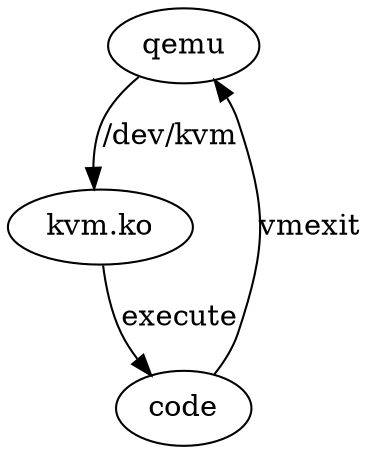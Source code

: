//dot -T ps < kvm.dot > kvm.eps
digraph structure {
"qemu" -> "kvm.ko" [label="/dev/kvm"]
"kvm.ko" -> "code" [label="execute"]
"code" -> "qemu" [label="vmexit"]
}
